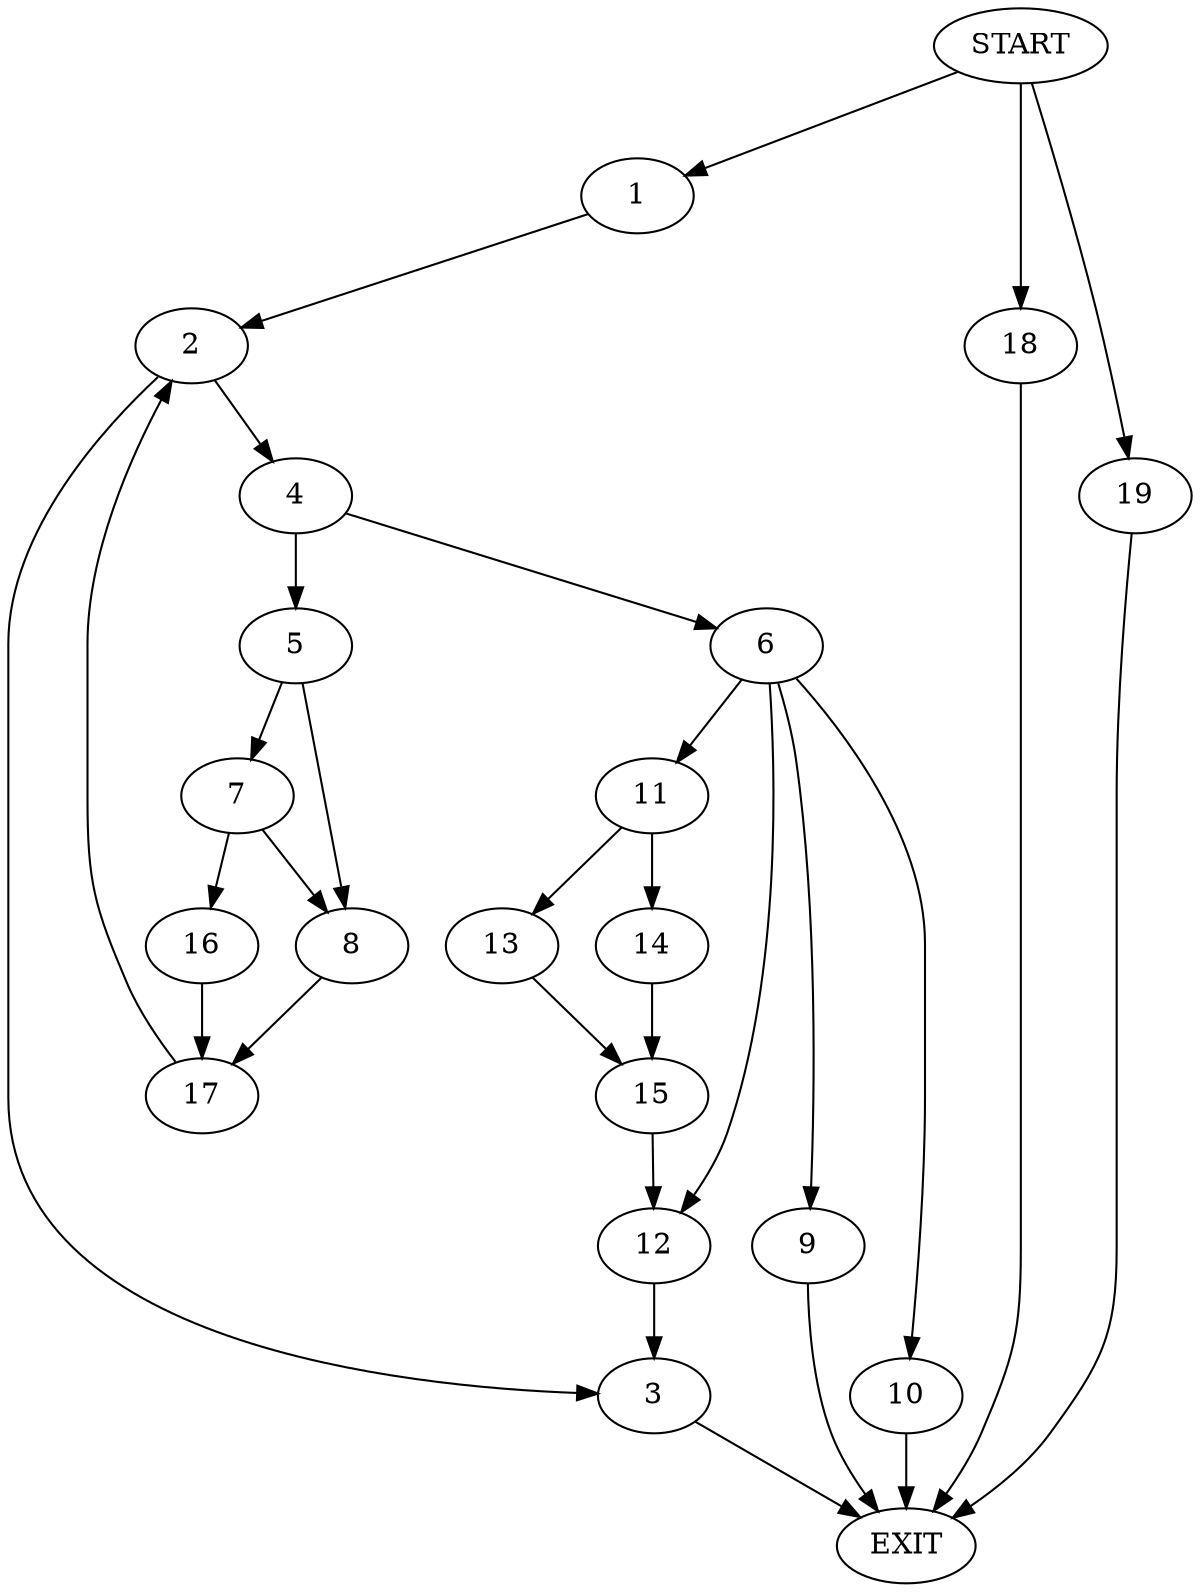 digraph {
0 [label="START"]
20 [label="EXIT"]
0 -> 1
1 -> 2
2 -> 3
2 -> 4
3 -> 20
4 -> 5
4 -> 6
5 -> 7
5 -> 8
6 -> 9
6 -> 10
6 -> 11
6 -> 12
12 -> 3
11 -> 13
11 -> 14
10 -> 20
9 -> 20
13 -> 15
14 -> 15
15 -> 12
7 -> 8
7 -> 16
8 -> 17
16 -> 17
17 -> 2
0 -> 18
18 -> 20
0 -> 19
19 -> 20
}
